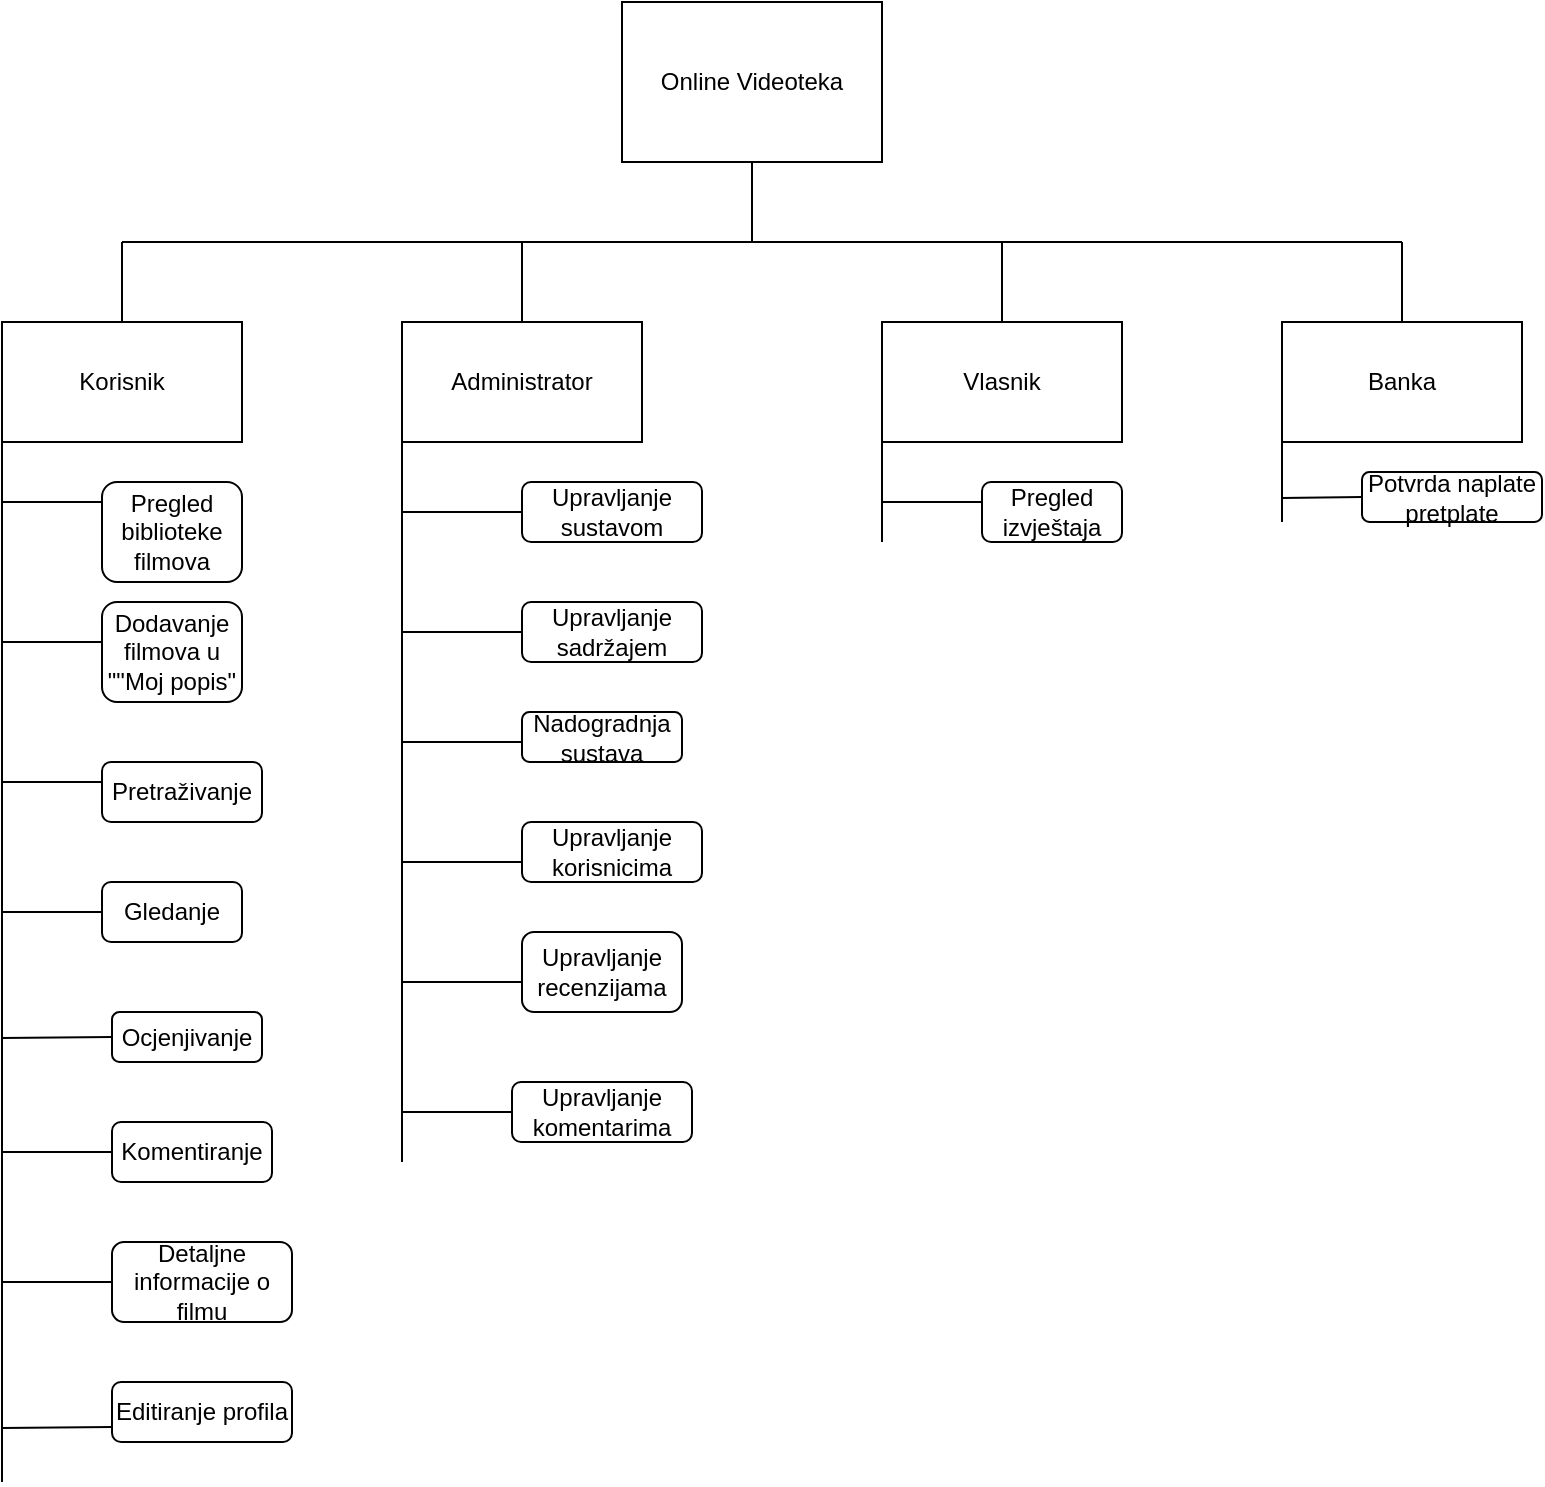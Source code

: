 <mxfile version="21.6.8" type="google">
  <diagram name="Page-1" id="yW-Emxzs_OPLFJWqUwGX">
    <mxGraphModel grid="1" page="1" gridSize="10" guides="1" tooltips="1" connect="1" arrows="1" fold="1" pageScale="1" pageWidth="827" pageHeight="1169" math="0" shadow="0">
      <root>
        <mxCell id="0" />
        <mxCell id="1" parent="0" />
        <mxCell id="m6ELqzSKyU3t0pv02dIr-1" value="Online Videoteka" style="rounded=0;whiteSpace=wrap;html=1;" vertex="1" parent="1">
          <mxGeometry x="330" y="40" width="130" height="80" as="geometry" />
        </mxCell>
        <mxCell id="m6ELqzSKyU3t0pv02dIr-2" value="" style="endArrow=none;html=1;rounded=0;entryX=0.5;entryY=1;entryDx=0;entryDy=0;" edge="1" parent="1" target="m6ELqzSKyU3t0pv02dIr-1">
          <mxGeometry width="50" height="50" relative="1" as="geometry">
            <mxPoint x="395" y="160" as="sourcePoint" />
            <mxPoint x="440" y="280" as="targetPoint" />
          </mxGeometry>
        </mxCell>
        <mxCell id="m6ELqzSKyU3t0pv02dIr-3" value="" style="endArrow=none;html=1;rounded=0;" edge="1" parent="1">
          <mxGeometry width="50" height="50" relative="1" as="geometry">
            <mxPoint x="80" y="160" as="sourcePoint" />
            <mxPoint x="720" y="160" as="targetPoint" />
          </mxGeometry>
        </mxCell>
        <mxCell id="m6ELqzSKyU3t0pv02dIr-4" value="" style="endArrow=none;html=1;rounded=0;" edge="1" parent="1">
          <mxGeometry width="50" height="50" relative="1" as="geometry">
            <mxPoint x="80" y="200" as="sourcePoint" />
            <mxPoint x="80" y="160" as="targetPoint" />
          </mxGeometry>
        </mxCell>
        <mxCell id="m6ELqzSKyU3t0pv02dIr-5" value="" style="endArrow=none;html=1;rounded=0;" edge="1" parent="1">
          <mxGeometry width="50" height="50" relative="1" as="geometry">
            <mxPoint x="280" y="200" as="sourcePoint" />
            <mxPoint x="280" y="160" as="targetPoint" />
          </mxGeometry>
        </mxCell>
        <mxCell id="m6ELqzSKyU3t0pv02dIr-6" value="" style="endArrow=none;html=1;rounded=0;" edge="1" parent="1">
          <mxGeometry width="50" height="50" relative="1" as="geometry">
            <mxPoint x="520" y="200" as="sourcePoint" />
            <mxPoint x="520" y="160" as="targetPoint" />
          </mxGeometry>
        </mxCell>
        <mxCell id="m6ELqzSKyU3t0pv02dIr-7" value="" style="endArrow=none;html=1;rounded=0;" edge="1" parent="1">
          <mxGeometry width="50" height="50" relative="1" as="geometry">
            <mxPoint x="720" y="200" as="sourcePoint" />
            <mxPoint x="720" y="160" as="targetPoint" />
          </mxGeometry>
        </mxCell>
        <mxCell id="m6ELqzSKyU3t0pv02dIr-8" value="Korisnik" style="rounded=0;whiteSpace=wrap;html=1;" vertex="1" parent="1">
          <mxGeometry x="20" y="200" width="120" height="60" as="geometry" />
        </mxCell>
        <mxCell id="m6ELqzSKyU3t0pv02dIr-9" value="" style="endArrow=none;html=1;rounded=0;entryX=0;entryY=1;entryDx=0;entryDy=0;" edge="1" parent="1" target="m6ELqzSKyU3t0pv02dIr-8">
          <mxGeometry width="50" height="50" relative="1" as="geometry">
            <mxPoint x="20" y="510" as="sourcePoint" />
            <mxPoint x="440" y="280" as="targetPoint" />
          </mxGeometry>
        </mxCell>
        <mxCell id="m6ELqzSKyU3t0pv02dIr-10" value="Administrator" style="rounded=0;whiteSpace=wrap;html=1;" vertex="1" parent="1">
          <mxGeometry x="220" y="200" width="120" height="60" as="geometry" />
        </mxCell>
        <mxCell id="m6ELqzSKyU3t0pv02dIr-11" value="Vlasnik" style="rounded=0;whiteSpace=wrap;html=1;" vertex="1" parent="1">
          <mxGeometry x="460" y="200" width="120" height="60" as="geometry" />
        </mxCell>
        <mxCell id="m6ELqzSKyU3t0pv02dIr-12" value="Banka" style="rounded=0;whiteSpace=wrap;html=1;" vertex="1" parent="1">
          <mxGeometry x="660" y="200" width="120" height="60" as="geometry" />
        </mxCell>
        <mxCell id="m6ELqzSKyU3t0pv02dIr-13" value="" style="endArrow=none;html=1;rounded=0;" edge="1" parent="1">
          <mxGeometry width="50" height="50" relative="1" as="geometry">
            <mxPoint x="20" y="290" as="sourcePoint" />
            <mxPoint x="70" y="290" as="targetPoint" />
          </mxGeometry>
        </mxCell>
        <mxCell id="m6ELqzSKyU3t0pv02dIr-15" value="Pregled biblioteke filmova" style="rounded=1;whiteSpace=wrap;html=1;" vertex="1" parent="1">
          <mxGeometry x="70" y="280" width="70" height="50" as="geometry" />
        </mxCell>
        <mxCell id="m6ELqzSKyU3t0pv02dIr-16" value="" style="endArrow=none;html=1;rounded=0;" edge="1" parent="1">
          <mxGeometry width="50" height="50" relative="1" as="geometry">
            <mxPoint x="20" y="360" as="sourcePoint" />
            <mxPoint x="70" y="360" as="targetPoint" />
            <Array as="points">
              <mxPoint x="60" y="360" />
            </Array>
          </mxGeometry>
        </mxCell>
        <mxCell id="m6ELqzSKyU3t0pv02dIr-18" value="Dodavanje filmova u &quot;&quot;Moj popis&quot;" style="rounded=1;whiteSpace=wrap;html=1;" vertex="1" parent="1">
          <mxGeometry x="70" y="340" width="70" height="50" as="geometry" />
        </mxCell>
        <mxCell id="m6ELqzSKyU3t0pv02dIr-19" value="Pretraživanje" style="rounded=1;whiteSpace=wrap;html=1;" vertex="1" parent="1">
          <mxGeometry x="70" y="420" width="80" height="30" as="geometry" />
        </mxCell>
        <mxCell id="m6ELqzSKyU3t0pv02dIr-20" value="" style="endArrow=none;html=1;rounded=0;" edge="1" parent="1">
          <mxGeometry width="50" height="50" relative="1" as="geometry">
            <mxPoint x="20" y="430" as="sourcePoint" />
            <mxPoint x="70" y="430" as="targetPoint" />
          </mxGeometry>
        </mxCell>
        <mxCell id="m6ELqzSKyU3t0pv02dIr-22" value="Ocjenjivanje" style="rounded=1;whiteSpace=wrap;html=1;" vertex="1" parent="1">
          <mxGeometry x="75" y="545" width="75" height="25" as="geometry" />
        </mxCell>
        <mxCell id="m6ELqzSKyU3t0pv02dIr-23" value="Komentiranje" style="rounded=1;whiteSpace=wrap;html=1;" vertex="1" parent="1">
          <mxGeometry x="75" y="600" width="80" height="30" as="geometry" />
        </mxCell>
        <mxCell id="m6ELqzSKyU3t0pv02dIr-24" value="" style="endArrow=none;html=1;rounded=0;" edge="1" parent="1">
          <mxGeometry width="50" height="50" relative="1" as="geometry">
            <mxPoint x="20" y="640" as="sourcePoint" />
            <mxPoint x="20" y="510" as="targetPoint" />
          </mxGeometry>
        </mxCell>
        <mxCell id="m6ELqzSKyU3t0pv02dIr-25" value="" style="endArrow=none;html=1;rounded=0;" edge="1" parent="1" source="m6ELqzSKyU3t0pv02dIr-21">
          <mxGeometry width="50" height="50" relative="1" as="geometry">
            <mxPoint x="20" y="500" as="sourcePoint" />
            <mxPoint x="80" y="500" as="targetPoint" />
          </mxGeometry>
        </mxCell>
        <mxCell id="m6ELqzSKyU3t0pv02dIr-26" value="" style="endArrow=none;html=1;rounded=0;" edge="1" parent="1" target="m6ELqzSKyU3t0pv02dIr-21">
          <mxGeometry width="50" height="50" relative="1" as="geometry">
            <mxPoint x="20" y="495" as="sourcePoint" />
            <mxPoint x="80" y="500" as="targetPoint" />
          </mxGeometry>
        </mxCell>
        <mxCell id="m6ELqzSKyU3t0pv02dIr-21" value="Gledanje" style="rounded=1;whiteSpace=wrap;html=1;" vertex="1" parent="1">
          <mxGeometry x="70" y="480" width="70" height="30" as="geometry" />
        </mxCell>
        <mxCell id="m6ELqzSKyU3t0pv02dIr-27" value="" style="endArrow=none;html=1;rounded=0;entryX=0;entryY=0.5;entryDx=0;entryDy=0;" edge="1" parent="1" target="m6ELqzSKyU3t0pv02dIr-22">
          <mxGeometry width="50" height="50" relative="1" as="geometry">
            <mxPoint x="20" y="558" as="sourcePoint" />
            <mxPoint x="440" y="480" as="targetPoint" />
          </mxGeometry>
        </mxCell>
        <mxCell id="m6ELqzSKyU3t0pv02dIr-28" value="" style="endArrow=none;html=1;rounded=0;entryX=0;entryY=0.5;entryDx=0;entryDy=0;" edge="1" parent="1" target="m6ELqzSKyU3t0pv02dIr-23">
          <mxGeometry width="50" height="50" relative="1" as="geometry">
            <mxPoint x="20" y="615" as="sourcePoint" />
            <mxPoint x="440" y="380" as="targetPoint" />
          </mxGeometry>
        </mxCell>
        <mxCell id="m6ELqzSKyU3t0pv02dIr-29" value="" style="endArrow=none;html=1;rounded=0;entryX=0;entryY=0.5;entryDx=0;entryDy=0;" edge="1" parent="1" target="m6ELqzSKyU3t0pv02dIr-31">
          <mxGeometry width="50" height="50" relative="1" as="geometry">
            <mxPoint x="20" y="680" as="sourcePoint" />
            <mxPoint x="417" y="600" as="targetPoint" />
          </mxGeometry>
        </mxCell>
        <mxCell id="m6ELqzSKyU3t0pv02dIr-31" value="Detaljne informacije o filmu" style="rounded=1;whiteSpace=wrap;html=1;" vertex="1" parent="1">
          <mxGeometry x="75" y="660" width="90" height="40" as="geometry" />
        </mxCell>
        <mxCell id="m6ELqzSKyU3t0pv02dIr-32" value="" style="endArrow=none;html=1;rounded=0;" edge="1" parent="1">
          <mxGeometry width="50" height="50" relative="1" as="geometry">
            <mxPoint x="20" y="690" as="sourcePoint" />
            <mxPoint x="20" y="640" as="targetPoint" />
          </mxGeometry>
        </mxCell>
        <mxCell id="m6ELqzSKyU3t0pv02dIr-34" value="" style="endArrow=none;html=1;rounded=0;entryX=0;entryY=1;entryDx=0;entryDy=0;" edge="1" parent="1" target="m6ELqzSKyU3t0pv02dIr-10">
          <mxGeometry width="50" height="50" relative="1" as="geometry">
            <mxPoint x="220" y="620" as="sourcePoint" />
            <mxPoint x="130" y="480" as="targetPoint" />
          </mxGeometry>
        </mxCell>
        <mxCell id="m6ELqzSKyU3t0pv02dIr-35" value="Upravljanje sustavom" style="rounded=1;whiteSpace=wrap;html=1;" vertex="1" parent="1">
          <mxGeometry x="280" y="280" width="90" height="30" as="geometry" />
        </mxCell>
        <mxCell id="m6ELqzSKyU3t0pv02dIr-36" value="Upravljanje sadržajem" style="rounded=1;whiteSpace=wrap;html=1;" vertex="1" parent="1">
          <mxGeometry x="280" y="340" width="90" height="30" as="geometry" />
        </mxCell>
        <mxCell id="m6ELqzSKyU3t0pv02dIr-37" value="Nadogradnja sustava" style="rounded=1;whiteSpace=wrap;html=1;" vertex="1" parent="1">
          <mxGeometry x="280" y="395" width="80" height="25" as="geometry" />
        </mxCell>
        <mxCell id="m6ELqzSKyU3t0pv02dIr-38" value="Upravljanje korisnicima" style="rounded=1;whiteSpace=wrap;html=1;" vertex="1" parent="1">
          <mxGeometry x="280" y="450" width="90" height="30" as="geometry" />
        </mxCell>
        <mxCell id="m6ELqzSKyU3t0pv02dIr-39" value="Upravljanje recenzijama" style="rounded=1;whiteSpace=wrap;html=1;" vertex="1" parent="1">
          <mxGeometry x="280" y="505" width="80" height="40" as="geometry" />
        </mxCell>
        <mxCell id="m6ELqzSKyU3t0pv02dIr-40" value="Upravljanje komentarima" style="rounded=1;whiteSpace=wrap;html=1;" vertex="1" parent="1">
          <mxGeometry x="275" y="580" width="90" height="30" as="geometry" />
        </mxCell>
        <mxCell id="m6ELqzSKyU3t0pv02dIr-43" value="" style="endArrow=none;html=1;rounded=0;entryX=0;entryY=0.5;entryDx=0;entryDy=0;" edge="1" parent="1" target="m6ELqzSKyU3t0pv02dIr-35">
          <mxGeometry width="50" height="50" relative="1" as="geometry">
            <mxPoint x="220" y="295" as="sourcePoint" />
            <mxPoint x="460" y="480" as="targetPoint" />
          </mxGeometry>
        </mxCell>
        <mxCell id="m6ELqzSKyU3t0pv02dIr-44" value="" style="endArrow=none;html=1;rounded=0;entryX=0;entryY=0.5;entryDx=0;entryDy=0;" edge="1" parent="1" target="m6ELqzSKyU3t0pv02dIr-36">
          <mxGeometry width="50" height="50" relative="1" as="geometry">
            <mxPoint x="220" y="355" as="sourcePoint" />
            <mxPoint x="460" y="480" as="targetPoint" />
          </mxGeometry>
        </mxCell>
        <mxCell id="m6ELqzSKyU3t0pv02dIr-45" value="Editiranje profila" style="rounded=1;whiteSpace=wrap;html=1;" vertex="1" parent="1">
          <mxGeometry x="75" y="730" width="90" height="30" as="geometry" />
        </mxCell>
        <mxCell id="m6ELqzSKyU3t0pv02dIr-46" value="" style="endArrow=none;html=1;rounded=0;" edge="1" parent="1">
          <mxGeometry width="50" height="50" relative="1" as="geometry">
            <mxPoint x="20" y="690" as="sourcePoint" />
            <mxPoint x="20" y="780" as="targetPoint" />
          </mxGeometry>
        </mxCell>
        <mxCell id="m6ELqzSKyU3t0pv02dIr-47" value="" style="endArrow=none;html=1;rounded=0;entryX=0;entryY=0.75;entryDx=0;entryDy=0;" edge="1" parent="1" target="m6ELqzSKyU3t0pv02dIr-45">
          <mxGeometry width="50" height="50" relative="1" as="geometry">
            <mxPoint x="20" y="753" as="sourcePoint" />
            <mxPoint x="70" y="750" as="targetPoint" />
          </mxGeometry>
        </mxCell>
        <mxCell id="m6ELqzSKyU3t0pv02dIr-48" value="" style="endArrow=none;html=1;rounded=0;" edge="1" parent="1">
          <mxGeometry width="50" height="50" relative="1" as="geometry">
            <mxPoint x="220" y="410" as="sourcePoint" />
            <mxPoint x="280" y="410" as="targetPoint" />
          </mxGeometry>
        </mxCell>
        <mxCell id="m6ELqzSKyU3t0pv02dIr-49" value="" style="endArrow=none;html=1;rounded=0;" edge="1" parent="1">
          <mxGeometry width="50" height="50" relative="1" as="geometry">
            <mxPoint x="220" y="470" as="sourcePoint" />
            <mxPoint x="280" y="470" as="targetPoint" />
          </mxGeometry>
        </mxCell>
        <mxCell id="m6ELqzSKyU3t0pv02dIr-50" value="" style="endArrow=none;html=1;rounded=0;" edge="1" parent="1">
          <mxGeometry width="50" height="50" relative="1" as="geometry">
            <mxPoint x="220" y="530" as="sourcePoint" />
            <mxPoint x="280" y="530" as="targetPoint" />
          </mxGeometry>
        </mxCell>
        <mxCell id="m6ELqzSKyU3t0pv02dIr-51" value="" style="endArrow=none;html=1;rounded=0;entryX=0;entryY=0.5;entryDx=0;entryDy=0;" edge="1" parent="1" target="m6ELqzSKyU3t0pv02dIr-40">
          <mxGeometry width="50" height="50" relative="1" as="geometry">
            <mxPoint x="220" y="595" as="sourcePoint" />
            <mxPoint x="460" y="480" as="targetPoint" />
          </mxGeometry>
        </mxCell>
        <mxCell id="m6ELqzSKyU3t0pv02dIr-52" value="" style="endArrow=none;html=1;rounded=0;entryX=0;entryY=1;entryDx=0;entryDy=0;" edge="1" parent="1" target="m6ELqzSKyU3t0pv02dIr-11">
          <mxGeometry width="50" height="50" relative="1" as="geometry">
            <mxPoint x="460" y="310" as="sourcePoint" />
            <mxPoint x="460" y="480" as="targetPoint" />
          </mxGeometry>
        </mxCell>
        <mxCell id="m6ELqzSKyU3t0pv02dIr-53" value="" style="endArrow=none;html=1;rounded=0;" edge="1" parent="1">
          <mxGeometry width="50" height="50" relative="1" as="geometry">
            <mxPoint x="460" y="290" as="sourcePoint" />
            <mxPoint x="510" y="290" as="targetPoint" />
          </mxGeometry>
        </mxCell>
        <mxCell id="m6ELqzSKyU3t0pv02dIr-54" value="Pregled izvještaja" style="rounded=1;whiteSpace=wrap;html=1;" vertex="1" parent="1">
          <mxGeometry x="510" y="280" width="70" height="30" as="geometry" />
        </mxCell>
        <mxCell id="m6ELqzSKyU3t0pv02dIr-55" value="Potvrda naplate pretplate" style="rounded=1;whiteSpace=wrap;html=1;" vertex="1" parent="1">
          <mxGeometry x="700" y="275" width="90" height="25" as="geometry" />
        </mxCell>
        <mxCell id="m6ELqzSKyU3t0pv02dIr-56" value="" style="endArrow=none;html=1;rounded=0;entryX=0;entryY=1;entryDx=0;entryDy=0;" edge="1" parent="1" target="m6ELqzSKyU3t0pv02dIr-12">
          <mxGeometry width="50" height="50" relative="1" as="geometry">
            <mxPoint x="660" y="300" as="sourcePoint" />
            <mxPoint x="460" y="480" as="targetPoint" />
          </mxGeometry>
        </mxCell>
        <mxCell id="m6ELqzSKyU3t0pv02dIr-57" value="" style="endArrow=none;html=1;rounded=0;entryX=0;entryY=0.5;entryDx=0;entryDy=0;" edge="1" parent="1" target="m6ELqzSKyU3t0pv02dIr-55">
          <mxGeometry width="50" height="50" relative="1" as="geometry">
            <mxPoint x="660" y="288" as="sourcePoint" />
            <mxPoint x="460" y="480" as="targetPoint" />
          </mxGeometry>
        </mxCell>
      </root>
    </mxGraphModel>
  </diagram>
</mxfile>
